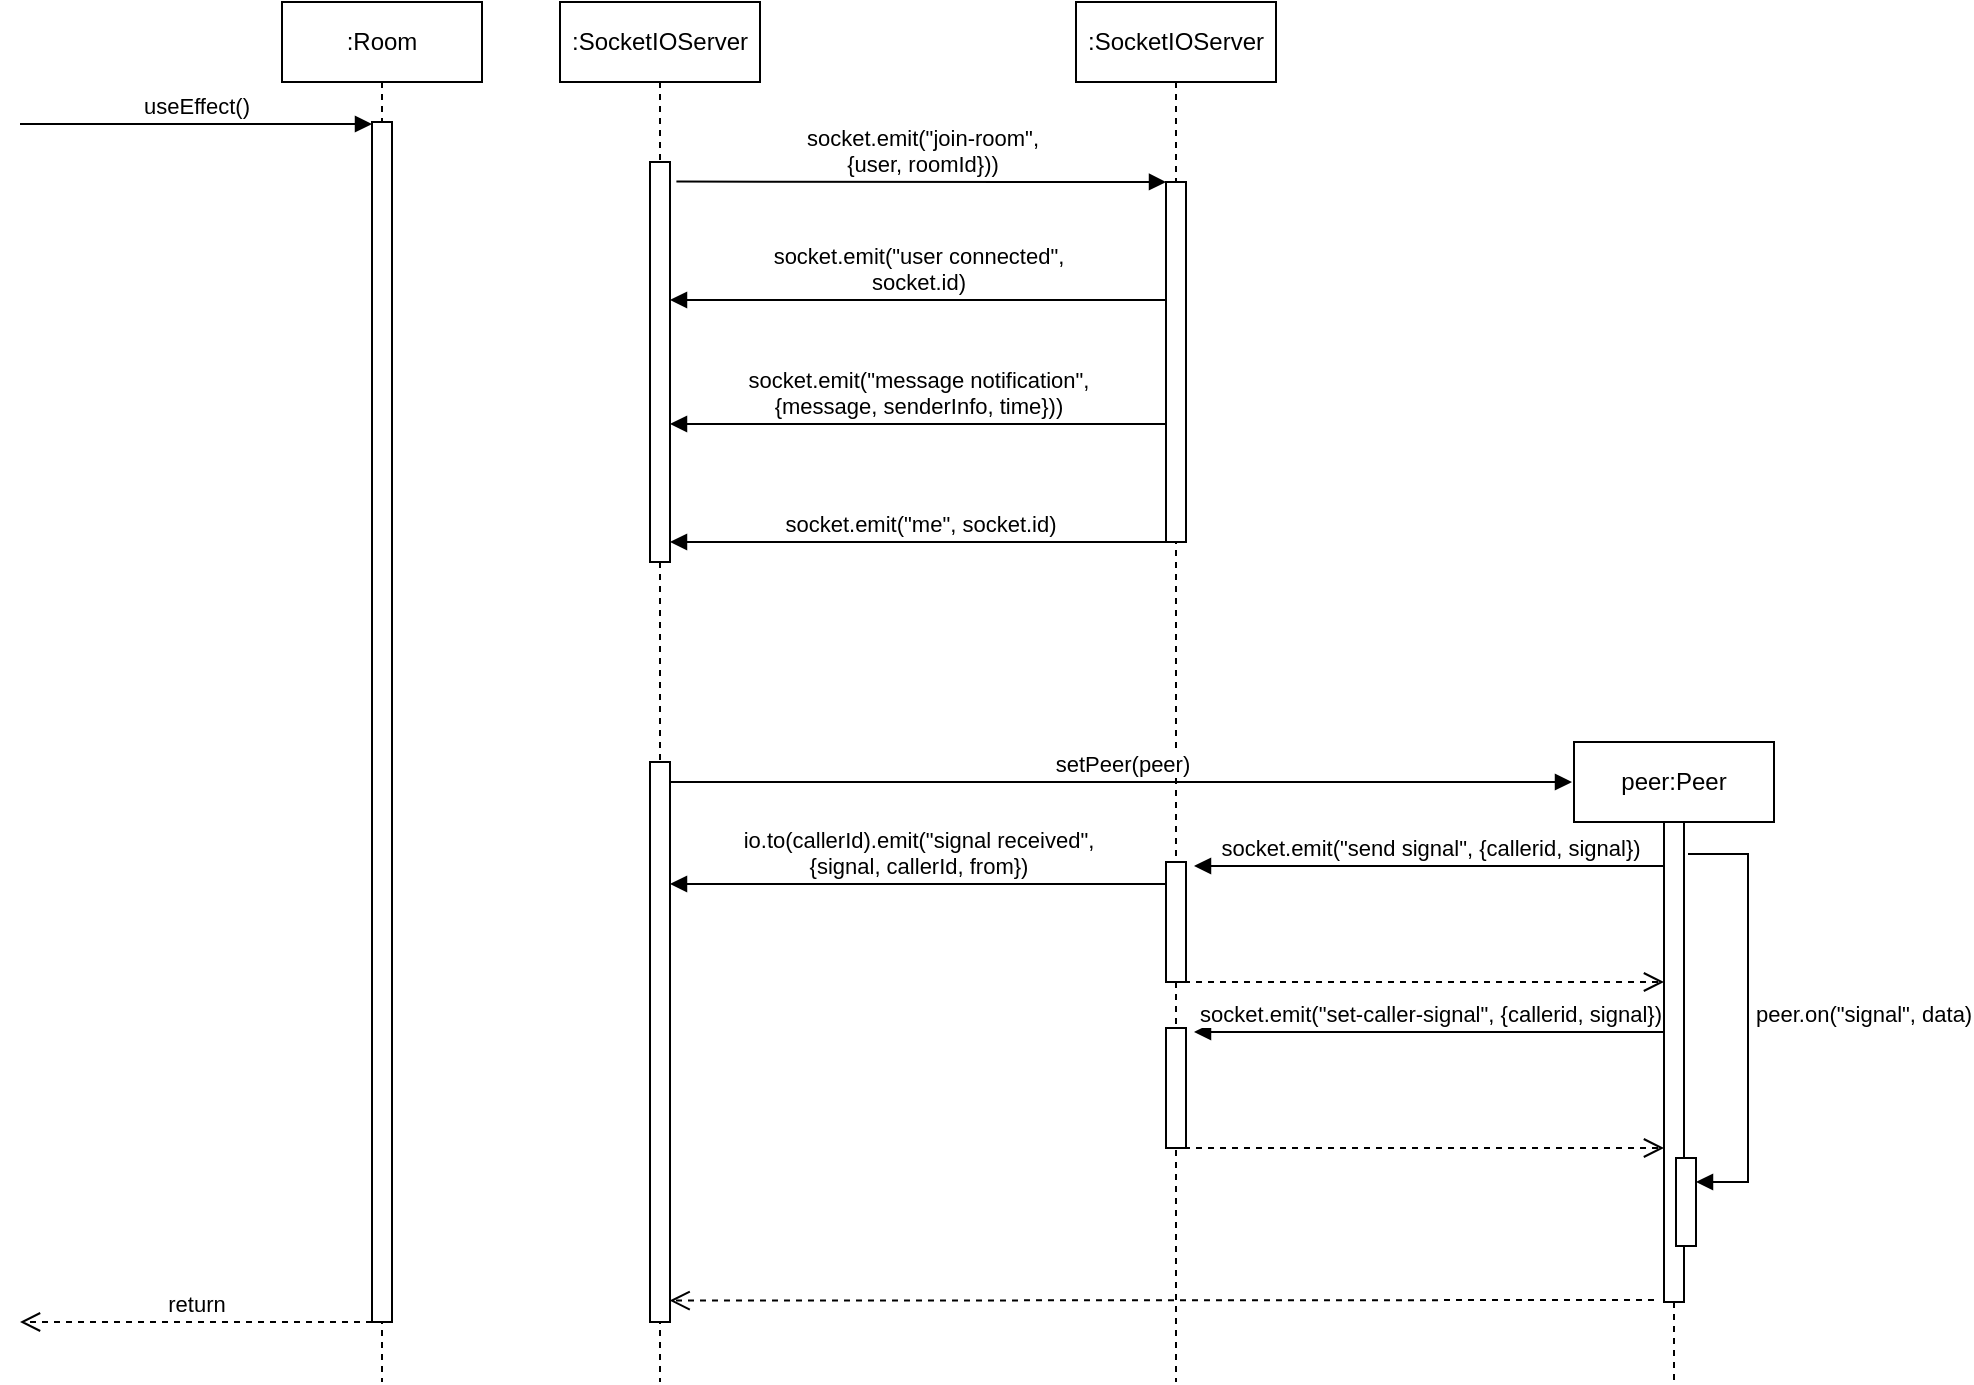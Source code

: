 <mxfile version="22.0.8" type="github">
  <diagram name="Page-1" id="sNI2kIY_raFPjCWxXRvN">
    <mxGraphModel dx="1375" dy="271" grid="1" gridSize="10" guides="1" tooltips="1" connect="1" arrows="1" fold="1" page="1" pageScale="1" pageWidth="850" pageHeight="1100" math="0" shadow="0">
      <root>
        <mxCell id="0" />
        <mxCell id="1" parent="0" />
        <mxCell id="AmQ4lM2f2AetLvi5kDlB-1" value=":Room" style="shape=umlLifeline;perimeter=lifelinePerimeter;whiteSpace=wrap;html=1;container=1;dropTarget=0;collapsible=0;recursiveResize=0;outlineConnect=0;portConstraint=eastwest;newEdgeStyle={&quot;curved&quot;:0,&quot;rounded&quot;:0};" parent="1" vertex="1">
          <mxGeometry x="131" y="150" width="100" height="690" as="geometry" />
        </mxCell>
        <mxCell id="AmQ4lM2f2AetLvi5kDlB-4" value="" style="html=1;points=[[0,0,0,0,5],[0,1,0,0,-5],[1,0,0,0,5],[1,1,0,0,-5]];perimeter=orthogonalPerimeter;outlineConnect=0;targetShapes=umlLifeline;portConstraint=eastwest;newEdgeStyle={&quot;curved&quot;:0,&quot;rounded&quot;:0};" parent="AmQ4lM2f2AetLvi5kDlB-1" vertex="1">
          <mxGeometry x="45" y="60" width="10" height="600" as="geometry" />
        </mxCell>
        <mxCell id="AmQ4lM2f2AetLvi5kDlB-5" value="useEffect()" style="html=1;verticalAlign=bottom;endArrow=block;curved=0;rounded=0;entryX=0;entryY=0;entryDx=0;entryDy=5;entryPerimeter=0;" parent="1" edge="1">
          <mxGeometry width="80" relative="1" as="geometry">
            <mxPoint y="211" as="sourcePoint" />
            <mxPoint x="176" y="211" as="targetPoint" />
          </mxGeometry>
        </mxCell>
        <mxCell id="AmQ4lM2f2AetLvi5kDlB-6" value=":SocketIOServer" style="shape=umlLifeline;perimeter=lifelinePerimeter;whiteSpace=wrap;html=1;container=1;dropTarget=0;collapsible=0;recursiveResize=0;outlineConnect=0;portConstraint=eastwest;newEdgeStyle={&quot;curved&quot;:0,&quot;rounded&quot;:0};" parent="1" vertex="1">
          <mxGeometry x="528" y="150" width="100" height="690" as="geometry" />
        </mxCell>
        <mxCell id="AmQ4lM2f2AetLvi5kDlB-7" value="" style="html=1;points=[[0,0,0,0,5],[0,1,0,0,-5],[1,0,0,0,5],[1,1,0,0,-5]];perimeter=orthogonalPerimeter;outlineConnect=0;targetShapes=umlLifeline;portConstraint=eastwest;newEdgeStyle={&quot;curved&quot;:0,&quot;rounded&quot;:0};" parent="AmQ4lM2f2AetLvi5kDlB-6" vertex="1">
          <mxGeometry x="45" y="90" width="10" height="180" as="geometry" />
        </mxCell>
        <mxCell id="AmQ4lM2f2AetLvi5kDlB-29" value="" style="html=1;points=[[0,0,0,0,5],[0,1,0,0,-5],[1,0,0,0,5],[1,1,0,0,-5]];perimeter=orthogonalPerimeter;outlineConnect=0;targetShapes=umlLifeline;portConstraint=eastwest;newEdgeStyle={&quot;curved&quot;:0,&quot;rounded&quot;:0};" parent="AmQ4lM2f2AetLvi5kDlB-6" vertex="1">
          <mxGeometry x="45" y="430" width="10" height="60" as="geometry" />
        </mxCell>
        <mxCell id="AmQ4lM2f2AetLvi5kDlB-8" value="socket.emit(&quot;join-room&quot;, &lt;br&gt;{user, roomId}))" style="html=1;verticalAlign=bottom;endArrow=block;curved=0;rounded=0;exitX=1.32;exitY=0.049;exitDx=0;exitDy=0;exitPerimeter=0;" parent="1" edge="1" target="AmQ4lM2f2AetLvi5kDlB-7" source="1jgHlxHCcbM1ZvZu2Sm4-5">
          <mxGeometry width="80" relative="1" as="geometry">
            <mxPoint x="407" y="240" as="sourcePoint" />
            <mxPoint x="527" y="240" as="targetPoint" />
          </mxGeometry>
        </mxCell>
        <mxCell id="AmQ4lM2f2AetLvi5kDlB-18" value="peer:Peer" style="shape=umlLifeline;perimeter=lifelinePerimeter;whiteSpace=wrap;html=1;container=1;dropTarget=0;collapsible=0;recursiveResize=0;outlineConnect=0;portConstraint=eastwest;newEdgeStyle={&quot;curved&quot;:0,&quot;rounded&quot;:0};" parent="1" vertex="1">
          <mxGeometry x="777" y="520" width="100" height="320" as="geometry" />
        </mxCell>
        <mxCell id="AmQ4lM2f2AetLvi5kDlB-20" value="" style="html=1;points=[[0,0,0,0,5],[0,1,0,0,-5],[1,0,0,0,5],[1,1,0,0,-5]];perimeter=orthogonalPerimeter;outlineConnect=0;targetShapes=umlLifeline;portConstraint=eastwest;newEdgeStyle={&quot;curved&quot;:0,&quot;rounded&quot;:0};" parent="AmQ4lM2f2AetLvi5kDlB-18" vertex="1">
          <mxGeometry x="45" y="40" width="10" height="240" as="geometry" />
        </mxCell>
        <mxCell id="AmQ4lM2f2AetLvi5kDlB-21" value="" style="html=1;points=[[0,0,0,0,5],[0,1,0,0,-5],[1,0,0,0,5],[1,1,0,0,-5]];perimeter=orthogonalPerimeter;outlineConnect=0;targetShapes=umlLifeline;portConstraint=eastwest;newEdgeStyle={&quot;curved&quot;:0,&quot;rounded&quot;:0};" parent="AmQ4lM2f2AetLvi5kDlB-18" vertex="1">
          <mxGeometry x="51" y="208" width="10" height="44" as="geometry" />
        </mxCell>
        <mxCell id="AmQ4lM2f2AetLvi5kDlB-22" value="peer.on(&quot;signal&quot;, data)" style="html=1;align=left;spacingLeft=2;endArrow=block;rounded=0;edgeStyle=orthogonalEdgeStyle;curved=0;rounded=0;" parent="AmQ4lM2f2AetLvi5kDlB-18" target="AmQ4lM2f2AetLvi5kDlB-21" edge="1">
          <mxGeometry relative="1" as="geometry">
            <mxPoint x="57" y="56" as="sourcePoint" />
            <Array as="points">
              <mxPoint x="87" y="56" />
              <mxPoint x="87" y="220" />
            </Array>
          </mxGeometry>
        </mxCell>
        <mxCell id="AmQ4lM2f2AetLvi5kDlB-19" value="setPeer(peer)" style="html=1;verticalAlign=bottom;endArrow=block;curved=0;rounded=0;" parent="1" source="1jgHlxHCcbM1ZvZu2Sm4-3" edge="1">
          <mxGeometry width="80" relative="1" as="geometry">
            <mxPoint x="332" y="540.4" as="sourcePoint" />
            <mxPoint x="776" y="540" as="targetPoint" />
          </mxGeometry>
        </mxCell>
        <mxCell id="AmQ4lM2f2AetLvi5kDlB-25" value="" style="html=1;verticalAlign=bottom;endArrow=open;dashed=1;endSize=8;curved=0;rounded=0;entryX=0.548;entryY=0.941;entryDx=0;entryDy=0;entryPerimeter=0;" parent="1" edge="1" target="1jgHlxHCcbM1ZvZu2Sm4-1">
          <mxGeometry relative="1" as="geometry">
            <mxPoint x="817" y="799" as="sourcePoint" />
            <mxPoint x="417" y="799" as="targetPoint" />
            <mxPoint as="offset" />
          </mxGeometry>
        </mxCell>
        <mxCell id="AmQ4lM2f2AetLvi5kDlB-27" value="return" style="html=1;verticalAlign=bottom;endArrow=open;dashed=1;endSize=8;curved=0;rounded=0;" parent="1" edge="1">
          <mxGeometry relative="1" as="geometry">
            <mxPoint x="176" y="810" as="sourcePoint" />
            <mxPoint y="810" as="targetPoint" />
          </mxGeometry>
        </mxCell>
        <mxCell id="AmQ4lM2f2AetLvi5kDlB-30" value="socket.emit(&quot;send signal&quot;, {callerid, signal})" style="html=1;verticalAlign=bottom;endArrow=block;curved=0;rounded=0;" parent="1" edge="1">
          <mxGeometry width="80" relative="1" as="geometry">
            <mxPoint x="822" y="582" as="sourcePoint" />
            <mxPoint x="587" y="582" as="targetPoint" />
          </mxGeometry>
        </mxCell>
        <mxCell id="AmQ4lM2f2AetLvi5kDlB-34" value="" style="html=1;verticalAlign=bottom;endArrow=open;dashed=1;endSize=8;curved=0;rounded=0;" parent="1" target="AmQ4lM2f2AetLvi5kDlB-20" edge="1">
          <mxGeometry relative="1" as="geometry">
            <mxPoint x="582" y="640" as="sourcePoint" />
            <mxPoint x="662" y="640" as="targetPoint" />
          </mxGeometry>
        </mxCell>
        <mxCell id="AmQ4lM2f2AetLvi5kDlB-35" value="" style="html=1;points=[[0,0,0,0,5],[0,1,0,0,-5],[1,0,0,0,5],[1,1,0,0,-5]];perimeter=orthogonalPerimeter;outlineConnect=0;targetShapes=umlLifeline;portConstraint=eastwest;newEdgeStyle={&quot;curved&quot;:0,&quot;rounded&quot;:0};" parent="1" vertex="1">
          <mxGeometry x="573" y="663" width="10" height="60" as="geometry" />
        </mxCell>
        <mxCell id="AmQ4lM2f2AetLvi5kDlB-36" value="socket.emit(&quot;set-caller-signal&quot;, {callerid, signal})" style="html=1;verticalAlign=bottom;endArrow=block;curved=0;rounded=0;" parent="1" edge="1">
          <mxGeometry width="80" relative="1" as="geometry">
            <mxPoint x="822" y="665" as="sourcePoint" />
            <mxPoint x="587" y="665" as="targetPoint" />
          </mxGeometry>
        </mxCell>
        <mxCell id="AmQ4lM2f2AetLvi5kDlB-37" value="" style="html=1;verticalAlign=bottom;endArrow=open;dashed=1;endSize=8;curved=0;rounded=0;" parent="1" edge="1">
          <mxGeometry relative="1" as="geometry">
            <mxPoint x="582" y="723" as="sourcePoint" />
            <mxPoint x="822" y="723" as="targetPoint" />
          </mxGeometry>
        </mxCell>
        <mxCell id="AmQ4lM2f2AetLvi5kDlB-46" value="io.to(callerId).emit(&quot;signal received&quot;, &lt;br&gt;{signal, callerId, from})" style="html=1;verticalAlign=bottom;endArrow=block;curved=0;rounded=0;exitX=0;exitY=0;exitDx=0;exitDy=5;exitPerimeter=0;" parent="1" edge="1" target="1jgHlxHCcbM1ZvZu2Sm4-3">
          <mxGeometry width="80" relative="1" as="geometry">
            <mxPoint x="573" y="591" as="sourcePoint" />
            <mxPoint x="417" y="590" as="targetPoint" />
            <mxPoint as="offset" />
          </mxGeometry>
        </mxCell>
        <mxCell id="AmQ4lM2f2AetLvi5kDlB-49" value="socket.emit(&quot;user connected&quot;, &lt;br&gt;socket.id)" style="html=1;verticalAlign=bottom;endArrow=block;curved=0;rounded=0;" parent="1" edge="1" source="AmQ4lM2f2AetLvi5kDlB-7">
          <mxGeometry width="80" relative="1" as="geometry">
            <mxPoint x="527" y="299" as="sourcePoint" />
            <mxPoint x="325" y="299" as="targetPoint" />
          </mxGeometry>
        </mxCell>
        <mxCell id="AmQ4lM2f2AetLvi5kDlB-50" value="socket.emit(&quot;message notification&quot;,&lt;br style=&quot;border-color: var(--border-color); text-align: left;&quot;&gt;&lt;span style=&quot;text-align: left;&quot;&gt;{message, senderInfo, time}))&lt;/span&gt;" style="html=1;verticalAlign=bottom;endArrow=block;curved=0;rounded=0;" parent="1" edge="1" target="1jgHlxHCcbM1ZvZu2Sm4-5">
          <mxGeometry width="80" relative="1" as="geometry">
            <mxPoint x="573" y="361" as="sourcePoint" />
            <mxPoint x="407" y="360" as="targetPoint" />
          </mxGeometry>
        </mxCell>
        <mxCell id="AmQ4lM2f2AetLvi5kDlB-51" value="socket.emit(&quot;me&quot;, socket.id)" style="html=1;verticalAlign=bottom;endArrow=block;curved=0;rounded=0;" parent="1" edge="1" target="1jgHlxHCcbM1ZvZu2Sm4-5">
          <mxGeometry width="80" relative="1" as="geometry">
            <mxPoint x="574" y="420" as="sourcePoint" />
            <mxPoint x="407" y="420" as="targetPoint" />
          </mxGeometry>
        </mxCell>
        <mxCell id="1jgHlxHCcbM1ZvZu2Sm4-1" value=":SocketIOServer" style="shape=umlLifeline;perimeter=lifelinePerimeter;whiteSpace=wrap;html=1;container=1;dropTarget=0;collapsible=0;recursiveResize=0;outlineConnect=0;portConstraint=eastwest;newEdgeStyle={&quot;curved&quot;:0,&quot;rounded&quot;:0};" vertex="1" parent="1">
          <mxGeometry x="270" y="150" width="100" height="690" as="geometry" />
        </mxCell>
        <mxCell id="1jgHlxHCcbM1ZvZu2Sm4-3" value="" style="html=1;points=[[0,0,0,0,5],[0,1,0,0,-5],[1,0,0,0,5],[1,1,0,0,-5]];perimeter=orthogonalPerimeter;outlineConnect=0;targetShapes=umlLifeline;portConstraint=eastwest;newEdgeStyle={&quot;curved&quot;:0,&quot;rounded&quot;:0};" vertex="1" parent="1jgHlxHCcbM1ZvZu2Sm4-1">
          <mxGeometry x="45" y="380" width="10" height="280" as="geometry" />
        </mxCell>
        <mxCell id="1jgHlxHCcbM1ZvZu2Sm4-5" value="" style="html=1;points=[[0,0,0,0,5],[0,1,0,0,-5],[1,0,0,0,5],[1,1,0,0,-5]];perimeter=orthogonalPerimeter;outlineConnect=0;targetShapes=umlLifeline;portConstraint=eastwest;newEdgeStyle={&quot;curved&quot;:0,&quot;rounded&quot;:0};" vertex="1" parent="1">
          <mxGeometry x="315" y="230" width="10" height="200" as="geometry" />
        </mxCell>
      </root>
    </mxGraphModel>
  </diagram>
</mxfile>
